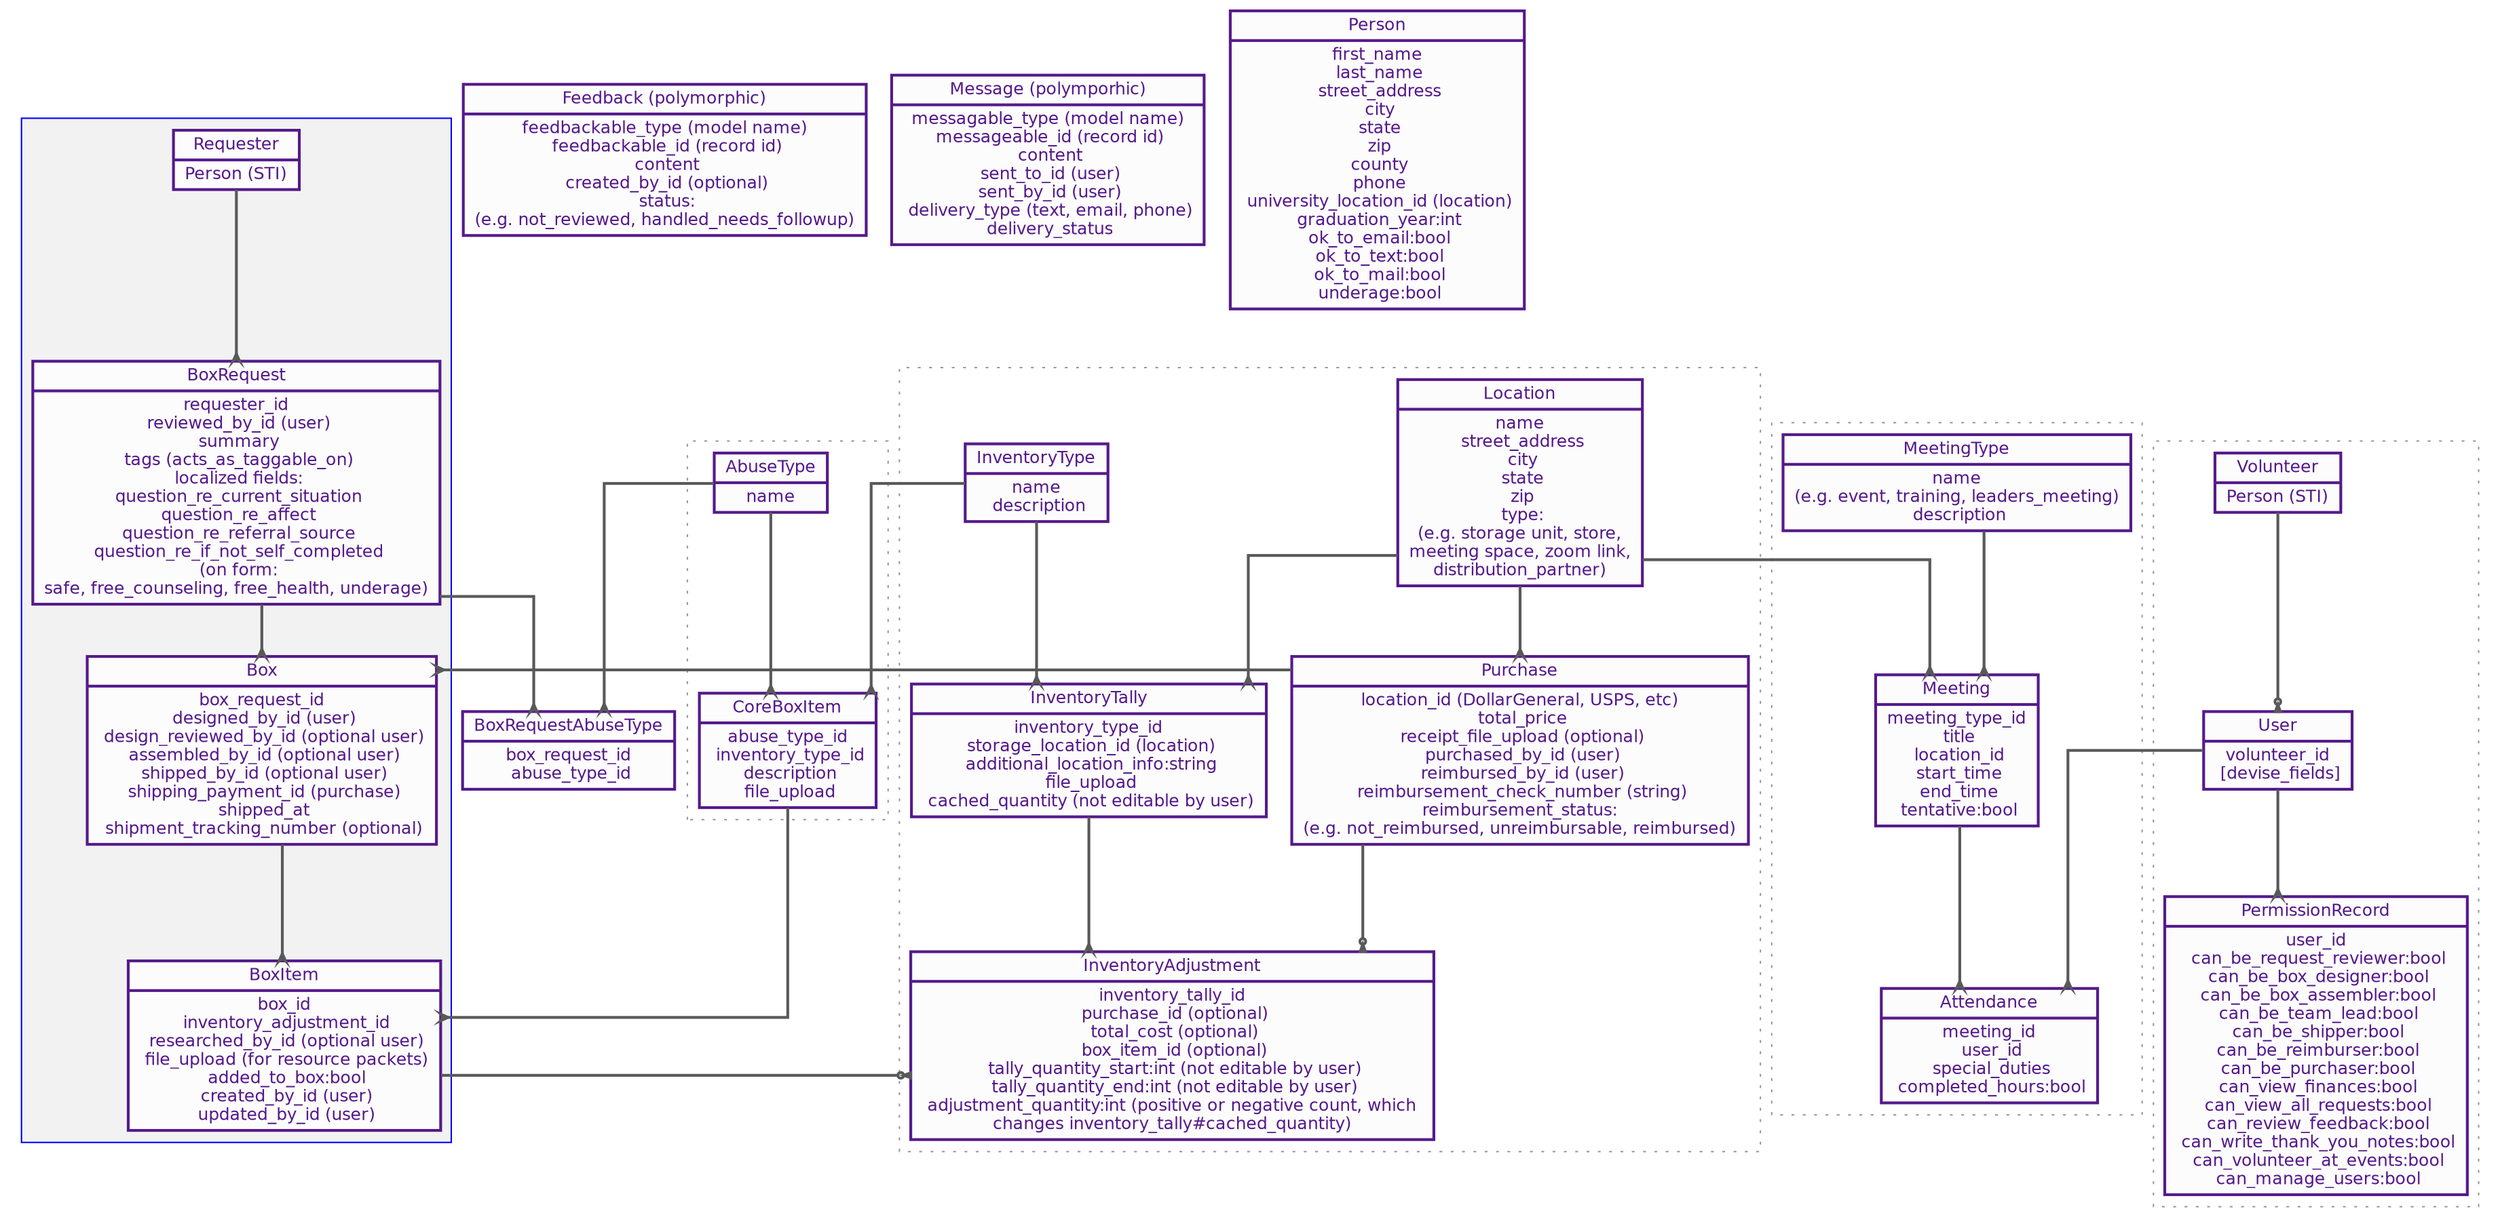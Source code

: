 digraph G {

    ///// start styles
        // rankdir=LR
        graph [fontname="helvetica",fontsize=14,splines=ortho,pad=0.1,compound=true,color="grey60",fontcolor="grey10",fillcolor=grey95,style="filled"];
        node [fontname="helvetica",fontsize=12,color=purple4,shape=box,style="filled",fontcolor=purple4,fillcolor=grey99,penwidth=2];
        edge [fontname="helvetica",color=grey35,fontcolor=black,arrowhead="normal",penwidth=2,arrowsize=0.5];
    ///// end styles




    subgraph cluster_c3 {
        color="blue";
        Requester -> BoxRequest [arrowhead=crow];
        BoxRequest -> Box [arrowhead=crow];
        Box -> BoxItem [arrowhead=crow];

    }

    subgraph cluster_c2 {
        InventoryType -> InventoryTally [arrowhead=crow];
        InventoryTally -> InventoryAdjustment [arrowhead=crow];
        Purchase;
        Location;
        style="dotted"
        node [color=blue, style=filled, fontcolor=black]
    }

    subgraph cluster_c4 {
        MeetingType -> Meeting [arrowhead=crow];
        Meeting -> Attendance  [arrowhead=crow];
        style="dotted"
    }

    subgraph cluster_c0 {
        AbuseType -> CoreBoxItem [arrowhead=crow];
        style="dotted"
    }


    subgraph cluster_c5 {
        Volunteer -> User [arrowhead=invodot];
        User -> PermissionRecord [arrowhead=crow];
        style="dotted"
    }


    //   subgraph cluster_c7 {
    //     Location;
    //     style="dotted"
    // }


    InventoryType -> CoreBoxItem [arrowhead=crow];
    BoxItem -> InventoryAdjustment [arrowhead=invodot];
    CoreBoxItem -> BoxItem [arrowhead=crow];
    Purchase -> InventoryAdjustment [arrowhead=invodot];
    Purchase -> Box [arrowhead=crow];
    Location -> InventoryTally [arrowhead=crow];
    Location -> Meeting [arrowhead=crow];
    Location -> Purchase [arrowhead=crow];
    AbuseType -> BoxRequestAbuseType [arrowhead=crow];
    BoxRequest -> BoxRequestAbuseType [arrowhead=crow];

    // User -> Person;

//      User -> BoxRequest;
//      User -> Box;
//      User -> Purchase;
//      User -> BoxItem;
//      User -> Message [arrowhead=none];
    User -> Attendance [arrowhead=crow];
    // Box -> Message [arrowhead=crow];


    //  ******RELATIONS*******
    Feedback [
                shape=record;
                label="{Feedback (polymorphic)|
                    feedbackable_type (model name)\n
                    feedbackable_id (record id)\n
                    content\n
                    created_by_id (optional)\n
                    status:\n(e.g. not_reviewed, handled_needs_followup)\n
                    }"]
    Message [
                shape=record;
                label="{Message (polymporhic)|
                    messagable_type (model name)\n
                    messageable_id (record id)\n
                    content\n
                    sent_to_id (user)\n
                    sent_by_id (user)\n
                    delivery_type (text, email, phone)\n
                    delivery_status\n
                    }"]

    Location [
                shape=record;
                label="{Location|
                    name\n
                    street_address\n
                    city\n
                    state\n
                    zip\n
                    type:\n(e.g. storage unit, store,\nmeeting space, zoom link,\ndistribution_partner)\n
                    }"]
    Requester [
                shape=record;
                label="{Requester|
                    Person (STI)\n
                    }"]
    Volunteer [
                shape=record;
                label="{Volunteer|
                    Person (STI)\n
                    }"]
    Person [
                shape=record;
                label="{
                    Person|
                    first_name\n
                    last_name\n
                    street_address\n
                    city\n
                    state\n
                    zip\n
                    county\n
                    phone\n
                    university_location_id (location)\n
                    graduation_year:int\n
                    ok_to_email:bool\n
                    ok_to_text:bool\n
                    ok_to_mail:bool\n
                    underage:bool\n
                    }"]
    AbuseType [
                shape=record;
                label="{
                    AbuseType|
                    name\n
                    }"]
    BoxRequestAbuseType [
                shape=record;
                label="{
                    BoxRequestAbuseType|
                    box_request_id\n
                    abuse_type_id\n
                    }"]
    CoreBoxItem [
                shape=record;
                label="{
                    CoreBoxItem|
                    abuse_type_id\n
                    inventory_type_id\n
                    description\n
                    file_upload\n
                    }"]
    BoxRequest [
                shape=record;
                label="{BoxRequest|
                    requester_id\n
                    reviewed_by_id (user)\n
                    summary\n
                    tags (acts_as_taggable_on)\n
                    localized fields:\n
                    question_re_current_situation\n
                    question_re_affect\n
                    question_re_referral_source\n
                    question_re_if_not_self_completed\n
                    (on form:\nsafe, free_counseling, free_health, underage)
                    }"]
    Purchase [
                shape=record;
                label="{Purchase|
                    location_id (DollarGeneral, USPS, etc)\n
                    total_price\n
                    receipt_file_upload (optional)\n
                    purchased_by_id (user)\n
                    reimbursed_by_id (user)\n
                    reimbursement_check_number (string)\n
                    reimbursement_status: \n(e.g. not_reimbursed, unreimbursable, reimbursed)\n
                    }"]
    InventoryType [
                shape=record;
                label="{InventoryType|
                    name\n
                    description\n
                    }"]
    InventoryTally [
                shape=record;
                label="{InventoryTally|
                    inventory_type_id\n
                    storage_location_id (location)\n
                    additional_location_info:string\n
                    file_upload\n
                    cached_quantity (not editable by user)\n
                    }"]
    InventoryAdjustment [
                shape=record;
                label="{InventoryAdjustment|
                    inventory_tally_id\n
                    purchase_id (optional)\n
                    total_cost (optional)\n
                    box_item_id (optional)\n
                    tally_quantity_start:int (not editable by user)\n
                    tally_quantity_end:int (not editable by user)\n
                    adjustment_quantity:int (positive or negative count, which \nchanges inventory_tally#cached_quantity)\n

                    }"]
    User [
                shape=record;
                label="{User|
                    volunteer_id\n
                    [devise_fields]
                    }"]
    Box [
                shape=record;
                label="{Box|
                    box_request_id\n
                    designed_by_id (user)\n
                    design_reviewed_by_id (optional user)\n
                    assembled_by_id (optional user)\n
                    shipped_by_id (optional user)\n
                    shipping_payment_id (purchase)\n
                    shipped_at\n
                    shipment_tracking_number (optional)\n
                    }"]
    BoxItem [
                shape=record;
                label="{BoxItem|
                    box_id\n
                    inventory_adjustment_id\n
                    researched_by_id (optional user)\n
                    file_upload (for resource packets)\n
                    added_to_box:bool\n
                    created_by_id (user)\n
                    updated_by_id (user)\n
                    }"]
    MeetingType [
                shape=record;
                label="{MeetingType|
                    name\n(e.g. event, training, leaders_meeting)\n
                    description\n
                    }"]
    Meeting [
                shape=record;
                label="{Meeting|
                    meeting_type_id\n
                    title\n
                    location_id\n
                    start_time\n
                    end_time\n
                    tentative:bool\n
                    }"]
    Attendance [
                shape=record;
                label="{Attendance|
                    meeting_id\n
                    user_id\n
                    special_duties\n
                    completed_hours:bool\n
                    }"]

    PermissionRecord [
                shape=record;
                label="{PermissionRecord|
                    user_id\n
                    can_be_request_reviewer:bool\n
                    can_be_box_designer:bool\n
                    can_be_box_assembler:bool\n
                    can_be_team_lead:bool\n
                    can_be_shipper:bool\n
                    can_be_reimburser:bool\n
                    can_be_purchaser:bool\n
                    can_view_finances:bool\n
                    can_view_all_requests:bool\n
                    can_review_feedback:bool\n
                    can_write_thank_you_notes:bool\n
                    can_volunteer_at_events:bool\n
                    can_manage_users:bool\n
                    }"]

}





